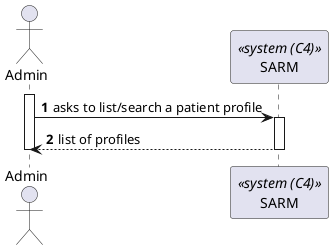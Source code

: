 @startuml process-view
autonumber

actor "Admin" as adm
participant "SARM" as sarm <<system (C4)>>

activate adm
    adm -> sarm : asks to list/search a patient profile
    activate sarm
        sarm --> adm : list of profiles
    deactivate sarm
deactivate adm

@endum